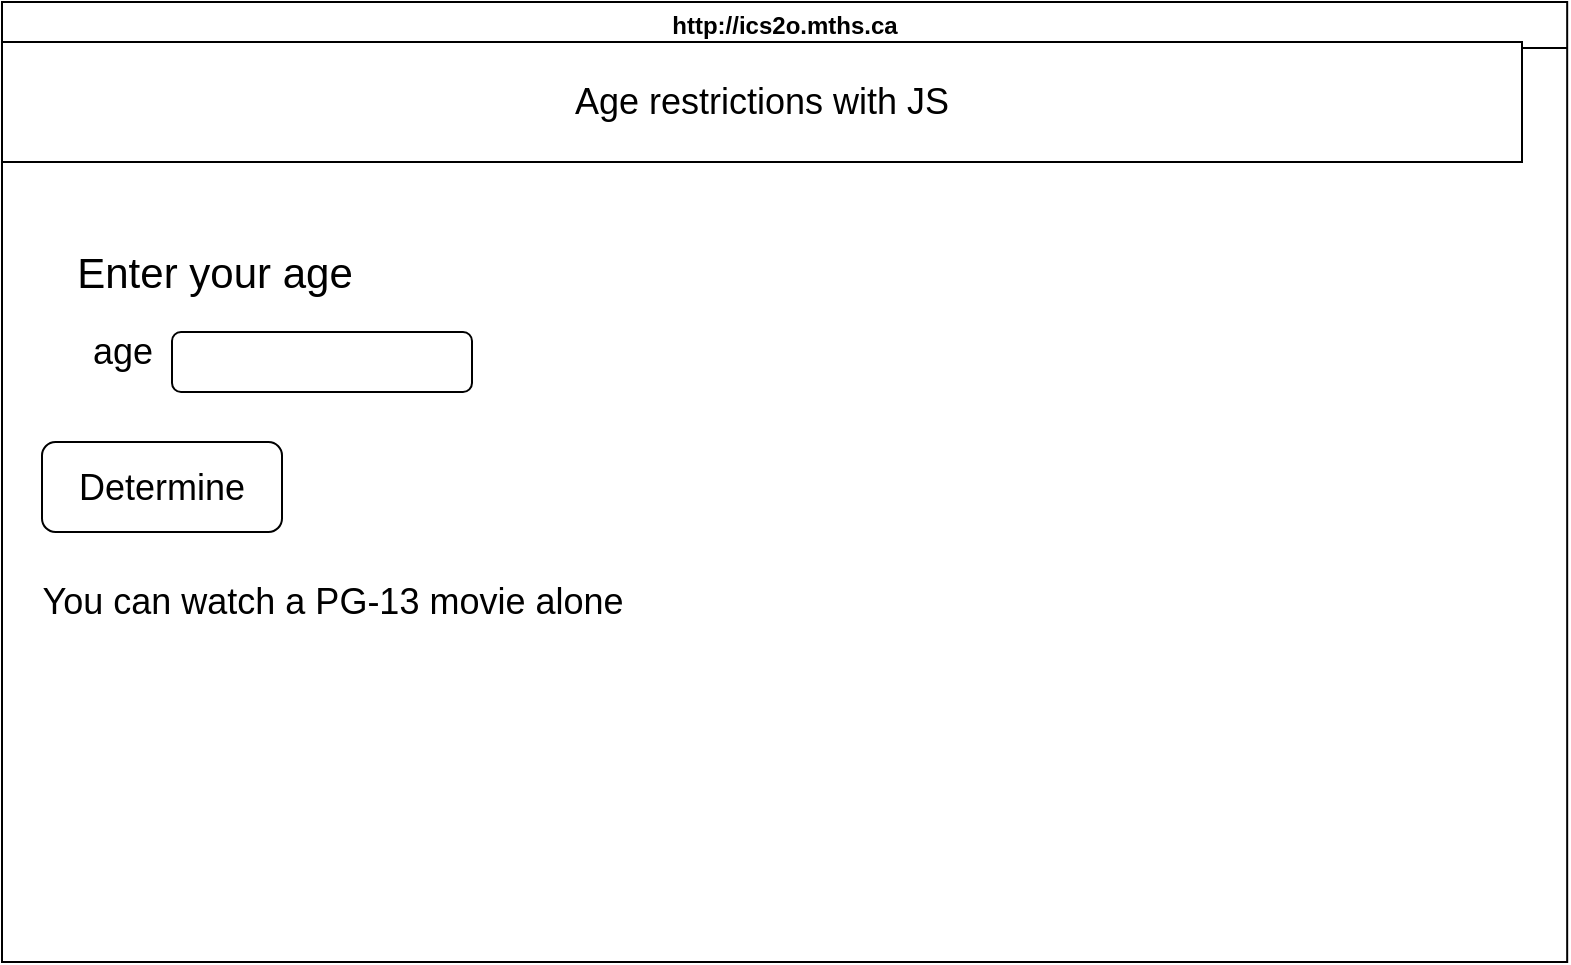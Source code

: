 <mxfile>
    <diagram id="HIP3nbAZw_EuaXWnEj3U" name="Page-1">
        <mxGraphModel dx="1086" dy="743" grid="1" gridSize="10" guides="1" tooltips="1" connect="1" arrows="1" fold="1" page="1" pageScale="1" pageWidth="850" pageHeight="1100" math="0" shadow="0">
            <root>
                <mxCell id="0"/>
                <mxCell id="1" parent="0"/>
                <mxCell id="20" value="http://ics2o.mths.ca" style="swimlane;whiteSpace=wrap;html=1;" vertex="1" parent="1">
                    <mxGeometry x="34" y="290" width="782.59" height="480" as="geometry"/>
                </mxCell>
                <mxCell id="21" value="&lt;span style=&quot;font-size: 18px;&quot;&gt;Age restrictions with JS&lt;/span&gt;" style="rounded=0;whiteSpace=wrap;html=1;" vertex="1" parent="20">
                    <mxGeometry y="20" width="760" height="60" as="geometry"/>
                </mxCell>
                <mxCell id="22" value="&lt;span style=&quot;font-size: 21px;&quot;&gt;Enter your age&lt;/span&gt;" style="text;html=1;align=center;verticalAlign=middle;resizable=0;points=[];autosize=1;strokeColor=none;fillColor=none;fontSize=18;" vertex="1" parent="20">
                    <mxGeometry x="26" y="115" width="160" height="40" as="geometry"/>
                </mxCell>
                <mxCell id="24" value="" style="rounded=1;whiteSpace=wrap;html=1;fontSize=18;" vertex="1" parent="20">
                    <mxGeometry x="85" y="165" width="150" height="30" as="geometry"/>
                </mxCell>
                <mxCell id="25" value="age" style="text;html=1;align=center;verticalAlign=middle;resizable=0;points=[];autosize=1;strokeColor=none;fillColor=none;fontSize=18;" vertex="1" parent="20">
                    <mxGeometry x="35" y="155" width="50" height="40" as="geometry"/>
                </mxCell>
                <mxCell id="26" value="Determine" style="rounded=1;whiteSpace=wrap;html=1;fontSize=18;" vertex="1" parent="20">
                    <mxGeometry x="20" y="220" width="120" height="45" as="geometry"/>
                </mxCell>
                <mxCell id="27" value="You can watch a PG-13 movie alone" style="text;html=1;align=center;verticalAlign=middle;resizable=0;points=[];autosize=1;strokeColor=none;fillColor=none;fontSize=18;" vertex="1" parent="20">
                    <mxGeometry x="10" y="280" width="310" height="40" as="geometry"/>
                </mxCell>
            </root>
        </mxGraphModel>
    </diagram>
</mxfile>
